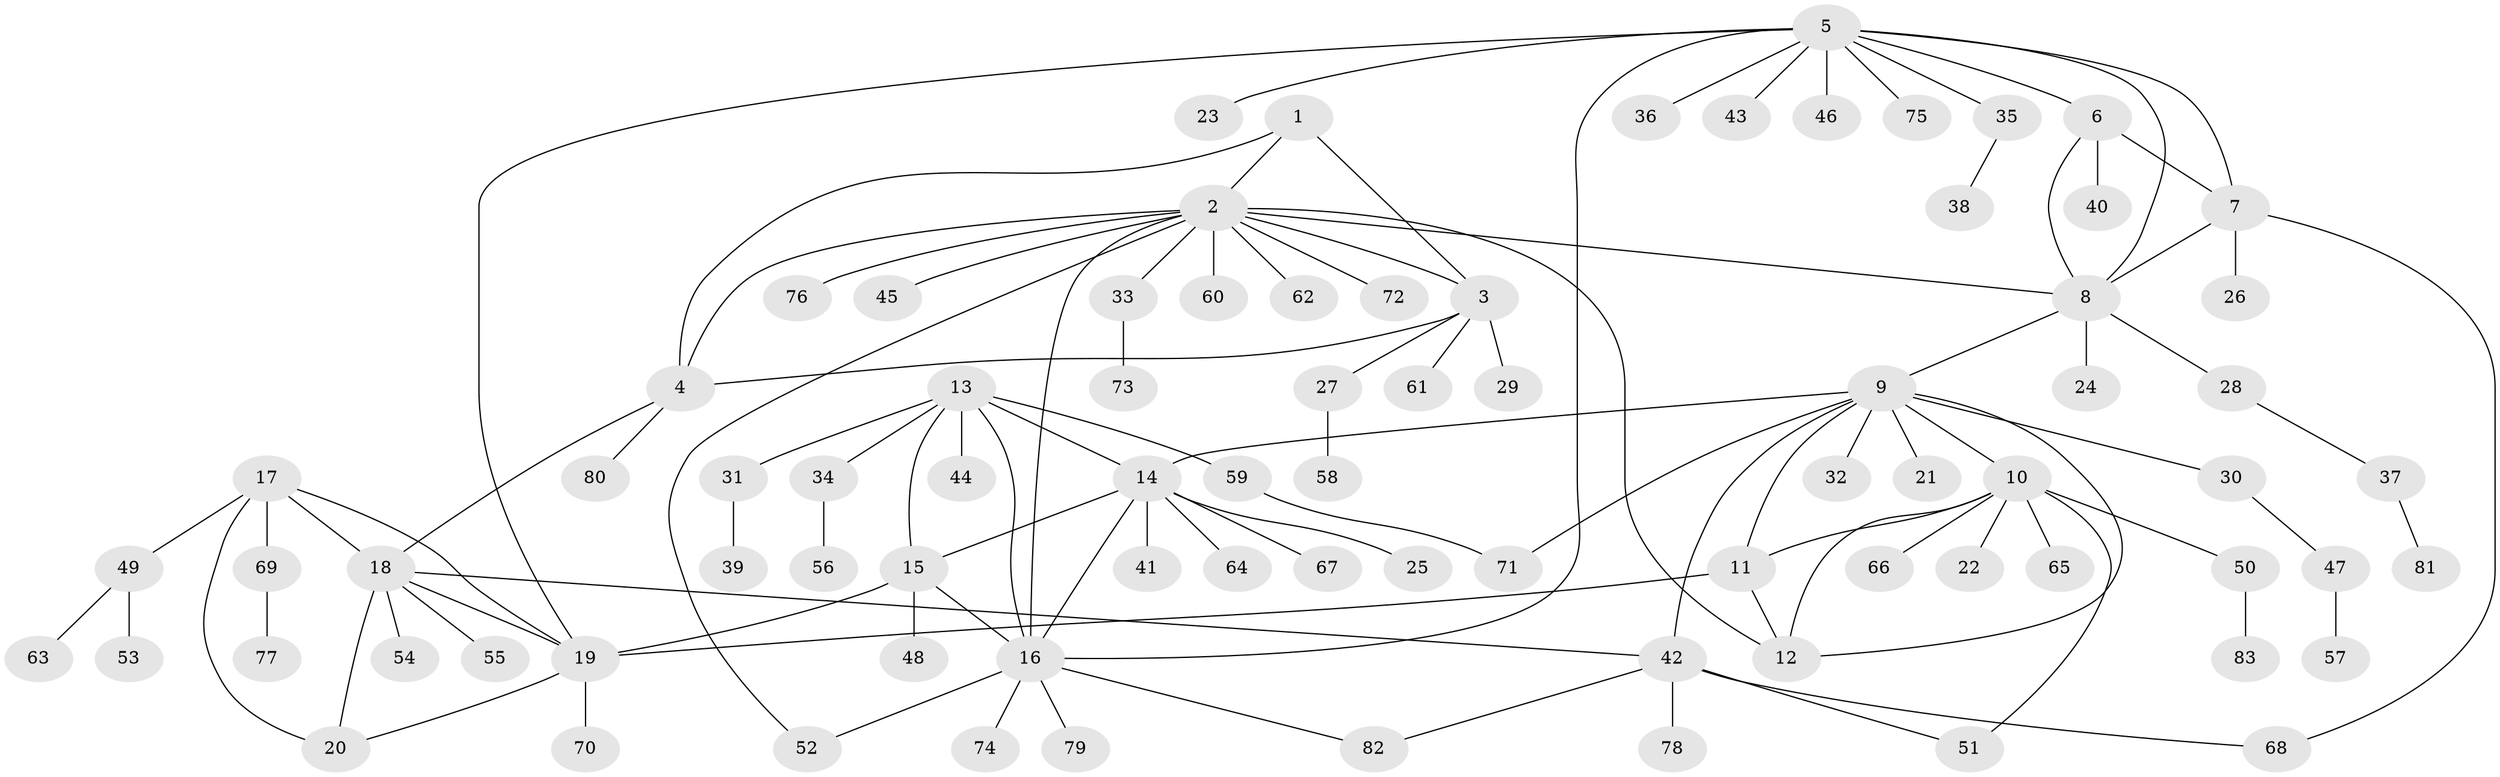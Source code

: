 // Generated by graph-tools (version 1.1) at 2025/54/03/09/25 04:54:42]
// undirected, 83 vertices, 109 edges
graph export_dot {
graph [start="1"]
  node [color=gray90,style=filled];
  1;
  2;
  3;
  4;
  5;
  6;
  7;
  8;
  9;
  10;
  11;
  12;
  13;
  14;
  15;
  16;
  17;
  18;
  19;
  20;
  21;
  22;
  23;
  24;
  25;
  26;
  27;
  28;
  29;
  30;
  31;
  32;
  33;
  34;
  35;
  36;
  37;
  38;
  39;
  40;
  41;
  42;
  43;
  44;
  45;
  46;
  47;
  48;
  49;
  50;
  51;
  52;
  53;
  54;
  55;
  56;
  57;
  58;
  59;
  60;
  61;
  62;
  63;
  64;
  65;
  66;
  67;
  68;
  69;
  70;
  71;
  72;
  73;
  74;
  75;
  76;
  77;
  78;
  79;
  80;
  81;
  82;
  83;
  1 -- 2;
  1 -- 3;
  1 -- 4;
  2 -- 3;
  2 -- 4;
  2 -- 8;
  2 -- 12;
  2 -- 16;
  2 -- 33;
  2 -- 45;
  2 -- 52;
  2 -- 60;
  2 -- 62;
  2 -- 72;
  2 -- 76;
  3 -- 4;
  3 -- 27;
  3 -- 29;
  3 -- 61;
  4 -- 18;
  4 -- 80;
  5 -- 6;
  5 -- 7;
  5 -- 8;
  5 -- 16;
  5 -- 19;
  5 -- 23;
  5 -- 35;
  5 -- 36;
  5 -- 43;
  5 -- 46;
  5 -- 75;
  6 -- 7;
  6 -- 8;
  6 -- 40;
  7 -- 8;
  7 -- 26;
  7 -- 68;
  8 -- 9;
  8 -- 24;
  8 -- 28;
  9 -- 10;
  9 -- 11;
  9 -- 12;
  9 -- 14;
  9 -- 21;
  9 -- 30;
  9 -- 32;
  9 -- 42;
  9 -- 71;
  10 -- 11;
  10 -- 12;
  10 -- 22;
  10 -- 50;
  10 -- 51;
  10 -- 65;
  10 -- 66;
  11 -- 12;
  11 -- 19;
  13 -- 14;
  13 -- 15;
  13 -- 16;
  13 -- 31;
  13 -- 34;
  13 -- 44;
  13 -- 59;
  14 -- 15;
  14 -- 16;
  14 -- 25;
  14 -- 41;
  14 -- 64;
  14 -- 67;
  15 -- 16;
  15 -- 19;
  15 -- 48;
  16 -- 52;
  16 -- 74;
  16 -- 79;
  16 -- 82;
  17 -- 18;
  17 -- 19;
  17 -- 20;
  17 -- 49;
  17 -- 69;
  18 -- 19;
  18 -- 20;
  18 -- 42;
  18 -- 54;
  18 -- 55;
  19 -- 20;
  19 -- 70;
  27 -- 58;
  28 -- 37;
  30 -- 47;
  31 -- 39;
  33 -- 73;
  34 -- 56;
  35 -- 38;
  37 -- 81;
  42 -- 51;
  42 -- 68;
  42 -- 78;
  42 -- 82;
  47 -- 57;
  49 -- 53;
  49 -- 63;
  50 -- 83;
  59 -- 71;
  69 -- 77;
}
